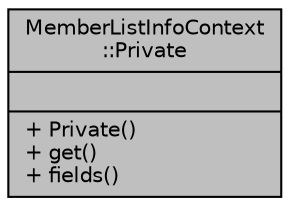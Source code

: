 digraph "MemberListInfoContext::Private"
{
 // LATEX_PDF_SIZE
  edge [fontname="Helvetica",fontsize="10",labelfontname="Helvetica",labelfontsize="10"];
  node [fontname="Helvetica",fontsize="10",shape=record];
  Node1 [label="{MemberListInfoContext\l::Private\n||+ Private()\l+ get()\l+ fields()\l}",height=0.2,width=0.4,color="black", fillcolor="grey75", style="filled", fontcolor="black",tooltip=" "];
}
